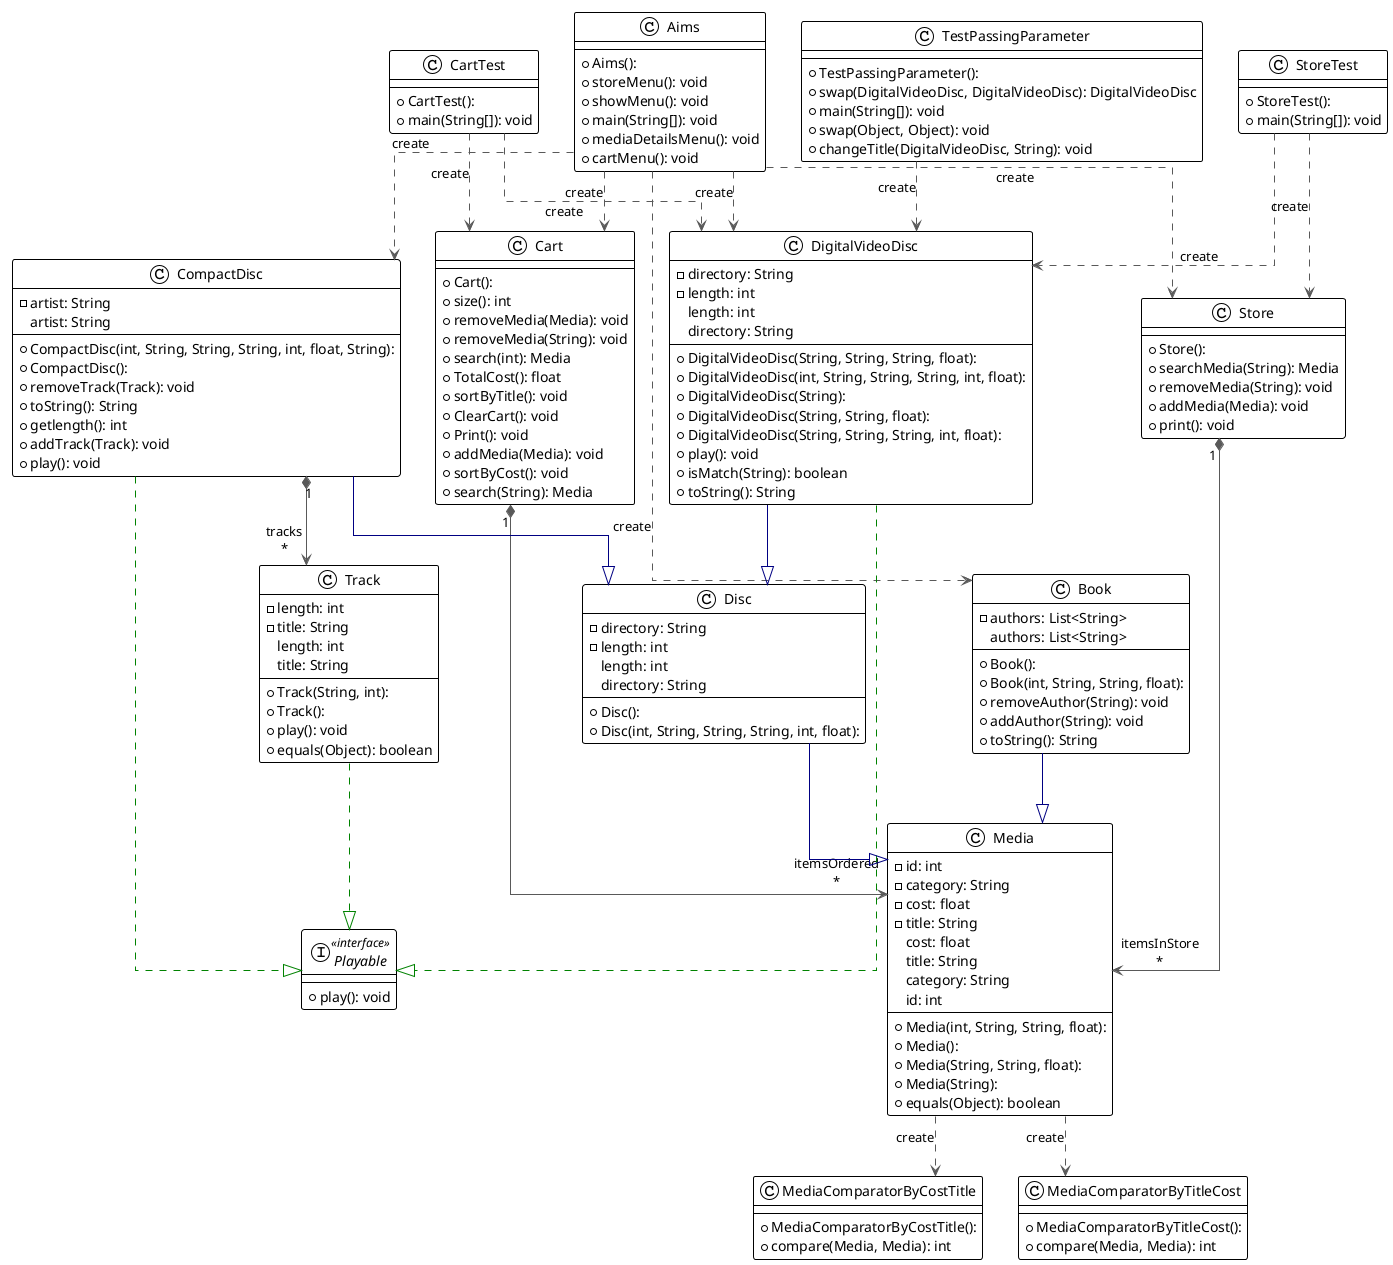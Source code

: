 @startuml

!theme plain
top to bottom direction
skinparam linetype ortho

class Aims {
  + Aims(): 
  + storeMenu(): void
  + showMenu(): void
  + main(String[]): void
  + mediaDetailsMenu(): void
  + cartMenu(): void
}
class Book {
  + Book(): 
  + Book(int, String, String, float): 
  - authors: List<String>
  + removeAuthor(String): void
  + addAuthor(String): void
  + toString(): String
   authors: List<String>
}
class Cart {
  + Cart(): 
  + size(): int
  + removeMedia(Media): void
  + removeMedia(String): void
  + search(int): Media
  + TotalCost(): float
  + sortByTitle(): void
  + ClearCart(): void
  + Print(): void
  + addMedia(Media): void
  + sortByCost(): void
  + search(String): Media
}
class CartTest {
  + CartTest(): 
  + main(String[]): void
}
class CompactDisc {
  + CompactDisc(int, String, String, String, int, float, String): 
  + CompactDisc(): 
  - artist: String
  + removeTrack(Track): void
  + toString(): String
  + getlength(): int
  + addTrack(Track): void
  + play(): void
   artist: String
}
class DigitalVideoDisc {
  + DigitalVideoDisc(String, String, String, float): 
  + DigitalVideoDisc(int, String, String, String, int, float): 
  + DigitalVideoDisc(String): 
  + DigitalVideoDisc(String, String, float): 
  + DigitalVideoDisc(String, String, String, int, float): 
  - directory: String
  - length: int
  + play(): void
  + isMatch(String): boolean
  + toString(): String
   length: int
   directory: String
}
class Disc {
  + Disc(): 
  + Disc(int, String, String, String, int, float): 
  - directory: String
  - length: int
   length: int
   directory: String
}
class Media {
  + Media(int, String, String, float): 
  + Media(): 
  + Media(String, String, float): 
  + Media(String): 
  - id: int
  - category: String
  - cost: float
  - title: String
  + equals(Object): boolean
   cost: float
   title: String
   category: String
   id: int
}
class MediaComparatorByCostTitle {
  + MediaComparatorByCostTitle(): 
  + compare(Media, Media): int
}
class MediaComparatorByTitleCost {
  + MediaComparatorByTitleCost(): 
  + compare(Media, Media): int
}
interface Playable << interface >> {
  + play(): void
}
class Store {
  + Store(): 
  + searchMedia(String): Media
  + removeMedia(String): void
  + addMedia(Media): void
  + print(): void
}
class StoreTest {
  + StoreTest(): 
  + main(String[]): void
}
class TestPassingParameter {
  + TestPassingParameter(): 
  + swap(DigitalVideoDisc, DigitalVideoDisc): DigitalVideoDisc
  + main(String[]): void
  + swap(Object, Object): void
  + changeTitle(DigitalVideoDisc, String): void
}
class Track {
  + Track(String, int): 
  + Track(): 
  - length: int
  - title: String
  + play(): void
  + equals(Object): boolean
   length: int
   title: String
}

Aims                        -[#595959,dashed]->  Book                       : "«create»"
Aims                        -[#595959,dashed]->  Cart                       : "«create»"
Aims                        -[#595959,dashed]->  CompactDisc                : "«create»"
Aims                        -[#595959,dashed]->  DigitalVideoDisc           : "«create»"
Aims                        -[#595959,dashed]->  Store                      : "«create»"
Book                        -[#000082,plain]-^  Media                      
Cart                       "1" *-[#595959,plain]-> "itemsOrdered\n*" Media                      
CartTest                    -[#595959,dashed]->  Cart                       : "«create»"
CartTest                    -[#595959,dashed]->  DigitalVideoDisc           : "«create»"
CompactDisc                 -[#000082,plain]-^  Disc                       
CompactDisc                 -[#008200,dashed]-^  Playable                   
CompactDisc                "1" *-[#595959,plain]-> "tracks\n*" Track                      
DigitalVideoDisc            -[#000082,plain]-^  Disc                       
DigitalVideoDisc            -[#008200,dashed]-^  Playable                   
Disc                        -[#000082,plain]-^  Media                      
Media                       -[#595959,dashed]->  MediaComparatorByCostTitle : "«create»"
Media                       -[#595959,dashed]->  MediaComparatorByTitleCost : "«create»"
Store                      "1" *-[#595959,plain]-> "itemsInStore\n*" Media                      
StoreTest                   -[#595959,dashed]->  DigitalVideoDisc           : "«create»"
StoreTest                   -[#595959,dashed]->  Store                      : "«create»"
TestPassingParameter        -[#595959,dashed]->  DigitalVideoDisc           : "«create»"
Track                       -[#008200,dashed]-^  Playable                   
@enduml
